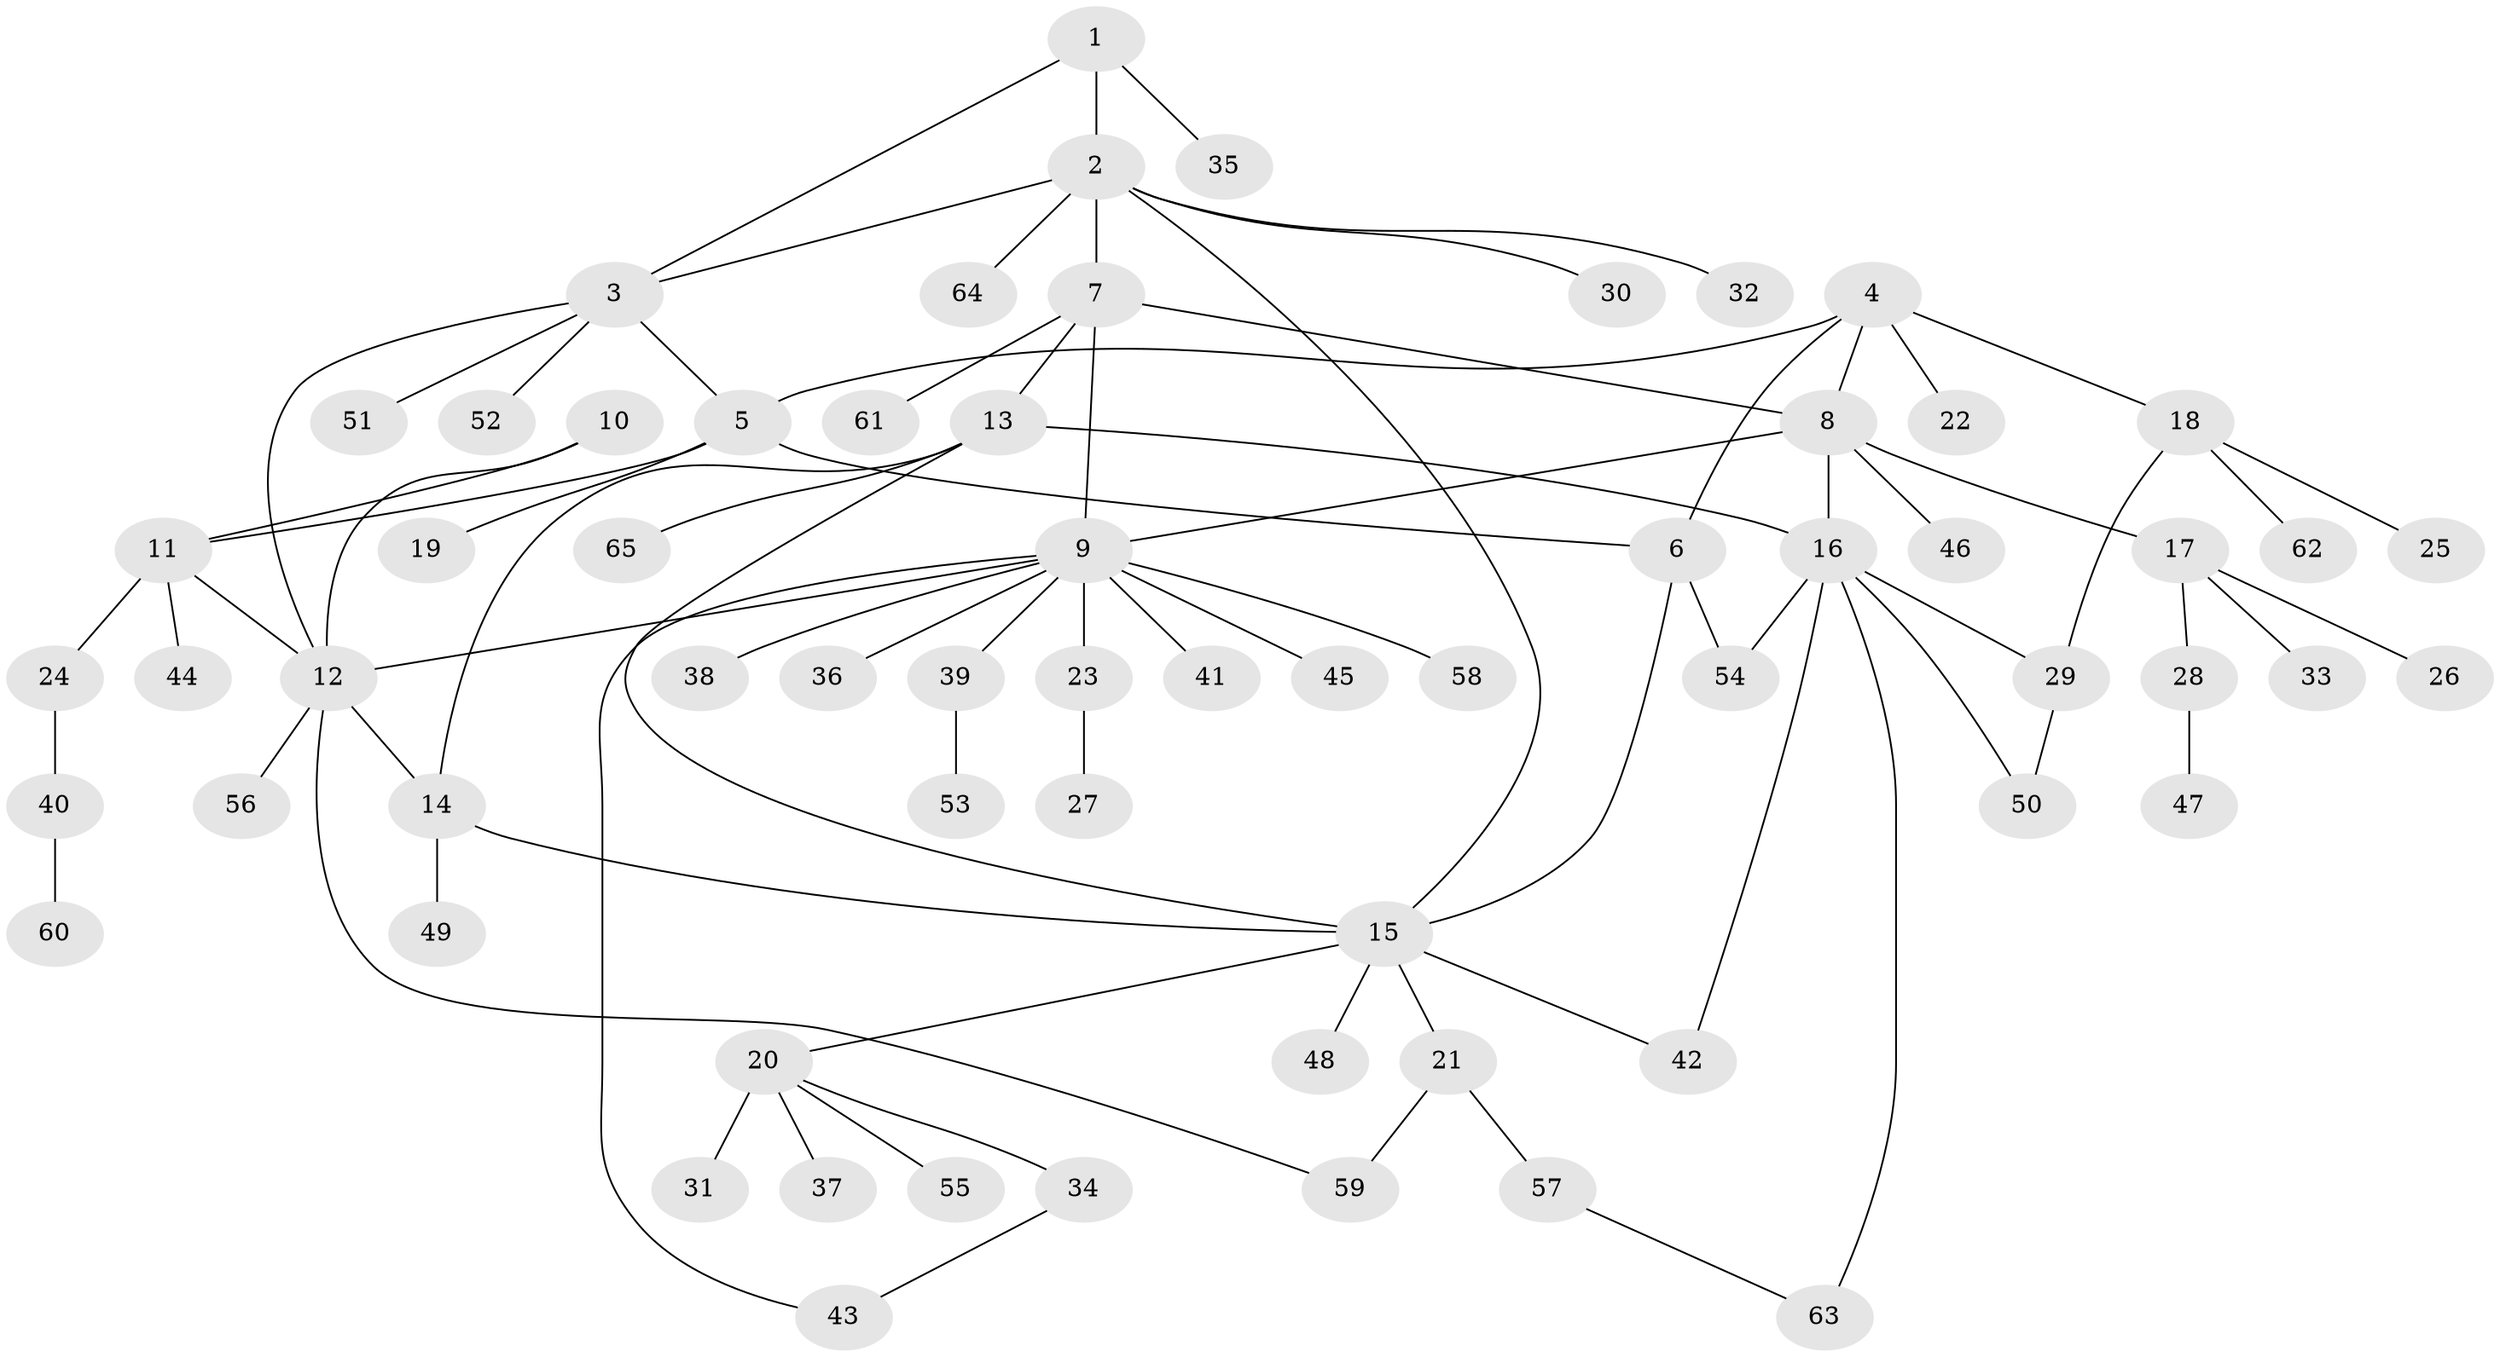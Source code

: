 // Generated by graph-tools (version 1.1) at 2025/02/03/09/25 03:02:44]
// undirected, 65 vertices, 83 edges
graph export_dot {
graph [start="1"]
  node [color=gray90,style=filled];
  1;
  2;
  3;
  4;
  5;
  6;
  7;
  8;
  9;
  10;
  11;
  12;
  13;
  14;
  15;
  16;
  17;
  18;
  19;
  20;
  21;
  22;
  23;
  24;
  25;
  26;
  27;
  28;
  29;
  30;
  31;
  32;
  33;
  34;
  35;
  36;
  37;
  38;
  39;
  40;
  41;
  42;
  43;
  44;
  45;
  46;
  47;
  48;
  49;
  50;
  51;
  52;
  53;
  54;
  55;
  56;
  57;
  58;
  59;
  60;
  61;
  62;
  63;
  64;
  65;
  1 -- 2;
  1 -- 3;
  1 -- 35;
  2 -- 3;
  2 -- 7;
  2 -- 15;
  2 -- 30;
  2 -- 32;
  2 -- 64;
  3 -- 5;
  3 -- 12;
  3 -- 51;
  3 -- 52;
  4 -- 5;
  4 -- 6;
  4 -- 8;
  4 -- 18;
  4 -- 22;
  5 -- 6;
  5 -- 11;
  5 -- 19;
  6 -- 15;
  6 -- 54;
  7 -- 8;
  7 -- 9;
  7 -- 13;
  7 -- 61;
  8 -- 9;
  8 -- 16;
  8 -- 17;
  8 -- 46;
  9 -- 12;
  9 -- 23;
  9 -- 36;
  9 -- 38;
  9 -- 39;
  9 -- 41;
  9 -- 43;
  9 -- 45;
  9 -- 58;
  10 -- 11;
  10 -- 12;
  11 -- 12;
  11 -- 24;
  11 -- 44;
  12 -- 14;
  12 -- 56;
  12 -- 59;
  13 -- 14;
  13 -- 15;
  13 -- 16;
  13 -- 65;
  14 -- 15;
  14 -- 49;
  15 -- 20;
  15 -- 21;
  15 -- 42;
  15 -- 48;
  16 -- 29;
  16 -- 42;
  16 -- 50;
  16 -- 54;
  16 -- 63;
  17 -- 26;
  17 -- 28;
  17 -- 33;
  18 -- 25;
  18 -- 29;
  18 -- 62;
  20 -- 31;
  20 -- 34;
  20 -- 37;
  20 -- 55;
  21 -- 57;
  21 -- 59;
  23 -- 27;
  24 -- 40;
  28 -- 47;
  29 -- 50;
  34 -- 43;
  39 -- 53;
  40 -- 60;
  57 -- 63;
}
